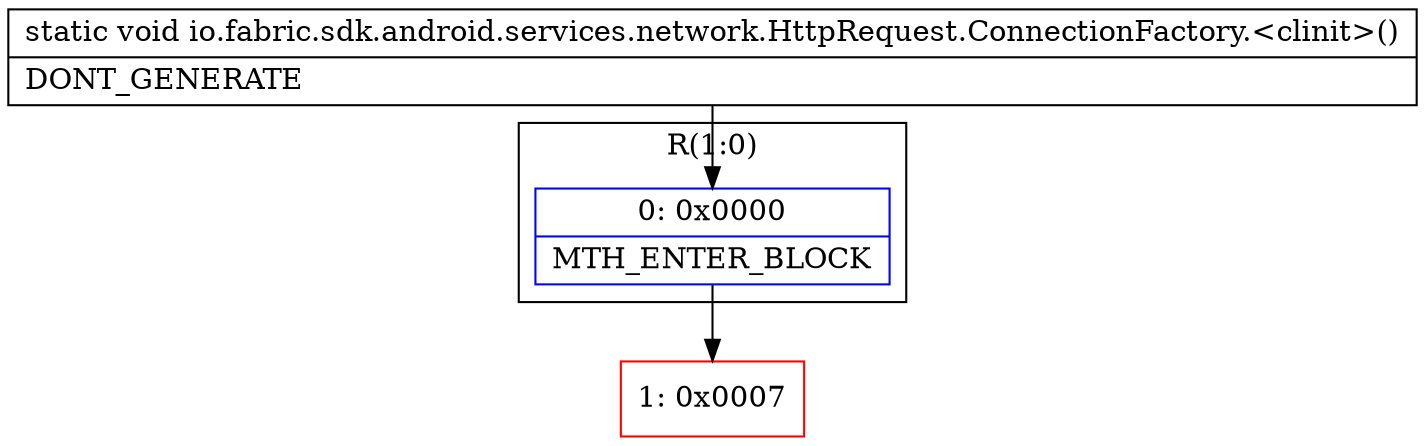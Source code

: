 digraph "CFG forio.fabric.sdk.android.services.network.HttpRequest.ConnectionFactory.\<clinit\>()V" {
subgraph cluster_Region_1508090055 {
label = "R(1:0)";
node [shape=record,color=blue];
Node_0 [shape=record,label="{0\:\ 0x0000|MTH_ENTER_BLOCK\l}"];
}
Node_1 [shape=record,color=red,label="{1\:\ 0x0007}"];
MethodNode[shape=record,label="{static void io.fabric.sdk.android.services.network.HttpRequest.ConnectionFactory.\<clinit\>()  | DONT_GENERATE\l}"];
MethodNode -> Node_0;
Node_0 -> Node_1;
}

